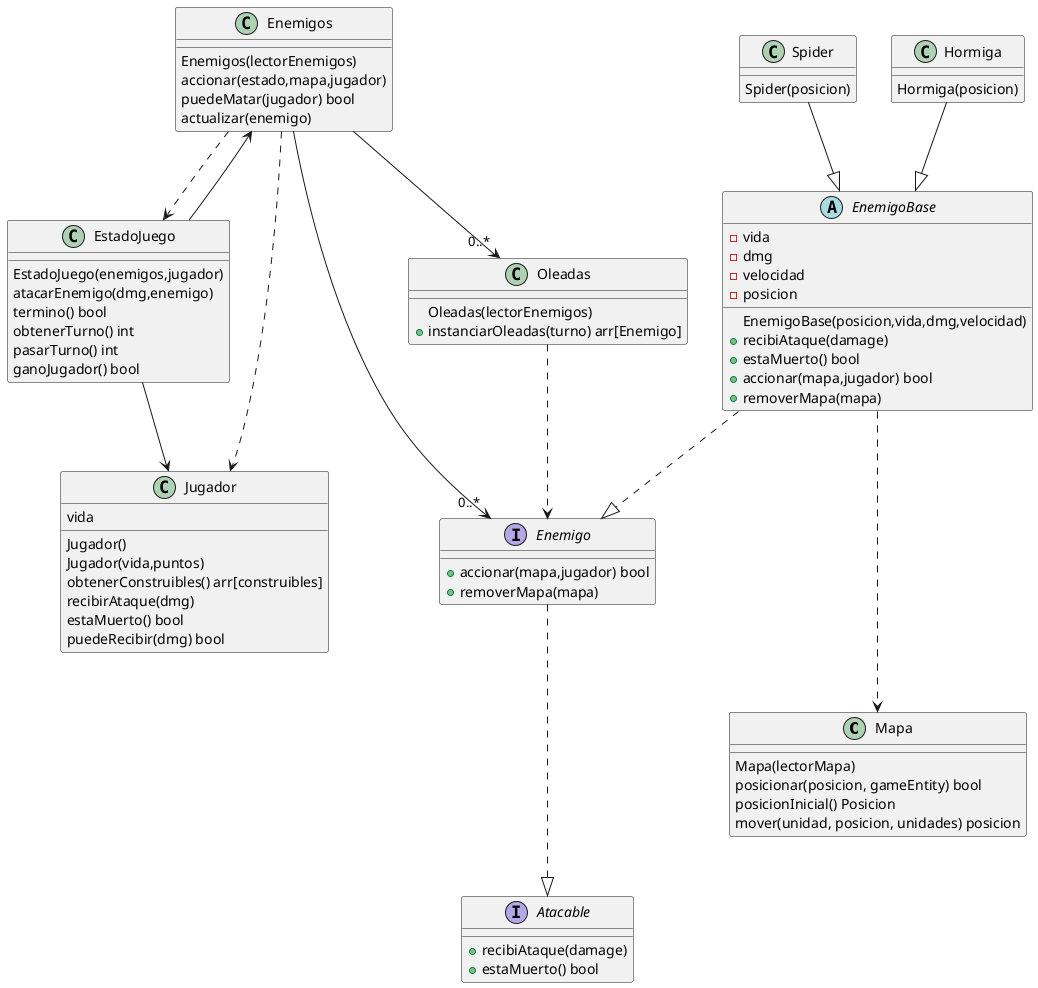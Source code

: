 @startuml


class Mapa{
    Mapa(lectorMapa)
    posicionar(posicion, gameEntity) bool
    posicionInicial() Posicion
    mover(unidad, posicion, unidades) posicion
}

class EstadoJuego{
     EstadoJuego(enemigos,jugador)
     atacarEnemigo(dmg,enemigo)
     termino() bool
     obtenerTurno() int
     pasarTurno() int
     ganoJugador() bool
}

class Jugador{
    vida
    Jugador()
    Jugador(vida,puntos)
    obtenerConstruibles() arr[construibles]
    recibirAtaque(dmg)
    estaMuerto() bool
    puedeRecibir(dmg) bool
}

class Enemigos{
    Enemigos(lectorEnemigos)
    accionar(estado,mapa,jugador)
    puedeMatar(jugador) bool
    actualizar(enemigo)
}


interface Atacable{
     +recibiAtaque(damage)
     +estaMuerto() bool
}
interface Enemigo{
     +accionar(mapa,jugador) bool
     +removerMapa(mapa)
}

class Oleadas{
    Oleadas(lectorEnemigos)
    +instanciarOleadas(turno) arr[Enemigo]
}

abstract class EnemigoBase{
    - vida
    - dmg
    - velocidad
    - posicion
    EnemigoBase(posicion,vida,dmg,velocidad)
    +recibiAtaque(damage)
    +estaMuerto() bool
    +accionar(mapa,jugador) bool
    +removerMapa(mapa)
}

class Spider{
    Spider(posicion)
}

class Hormiga{
    Hormiga(posicion)
}

EstadoJuego-->Jugador

EstadoJuego-->Enemigos

Enemigos--> "0..*" Enemigo
Enemigos--> "0..*" Oleadas


Enemigos ..> EstadoJuego


Enemigos ..> Jugador
Enemigo ...|> Atacable

Oleadas ..> Enemigo

EnemigoBase ..|> Enemigo
Spider --|> EnemigoBase
Hormiga --|> EnemigoBase

EnemigoBase ...>Mapa


@enduml
